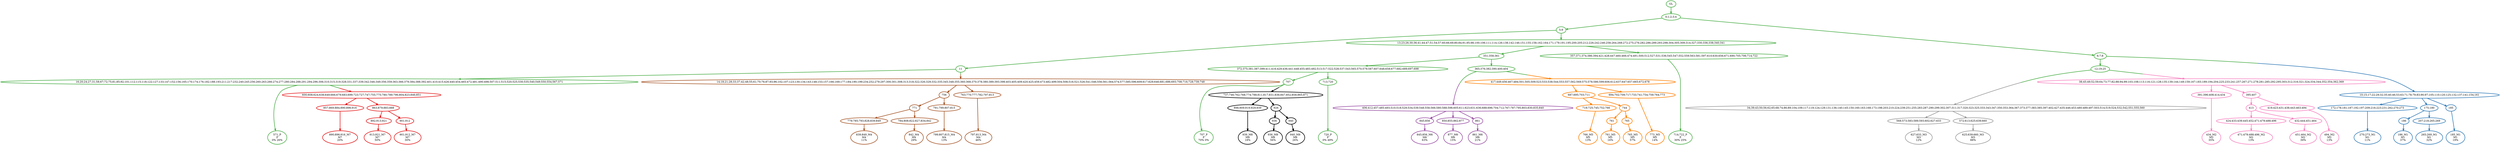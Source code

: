 digraph T {
	{
		rank=same
		83 [penwidth=3,colorscheme=set19,color=3,label="571_P\nP\n0% 26%"]
		78 [penwidth=3,colorscheme=set19,color=3,label="707_P\nP\n70% 0%"]
		76 [penwidth=3,colorscheme=set19,color=3,label="720_P\nP\n0% 49%"]
		74 [penwidth=3,colorscheme=set19,color=3,label="714;722_P\nP\n30% 25%"]
		71 [penwidth=3,colorscheme=set19,color=2,label="270;273_M1\nM1\n11%"]
		68 [penwidth=3,colorscheme=set19,color=2,label="186_M1\nM1\n37%"]
		66 [penwidth=3,colorscheme=set19,color=2,label="265;269_M1\nM1\n32%"]
		64 [penwidth=3,colorscheme=set19,color=2,label="185_M1\nM1\n19%"]
		61 [penwidth=3,colorscheme=set19,color=8,label="434_M2\nM2\n35%"]
		57 [penwidth=3,colorscheme=set19,color=8,label="471;479;488;496_M2\nM2\n13%"]
		55 [penwidth=3,colorscheme=set19,color=8,label="451;464_M2\nM2\n39%"]
		53 [penwidth=3,colorscheme=set19,color=8,label="494_M2\nM2\n13%"]
		51 [penwidth=3,colorscheme=set19,color=9,label="627;633_M3\nM3\n12%"]
		49 [penwidth=3,colorscheme=set19,color=9,label="625;639;660_M3\nM3\n88%"]
		45 [penwidth=3,colorscheme=set19,color=7,label="839;849_M4\nM4\n11%"]
		43 [penwidth=3,colorscheme=set19,color=7,label="842_M4\nM4\n29%"]
		41 [penwidth=3,colorscheme=set19,color=7,label="799;807;815_M4\nM4\n13%"]
		39 [penwidth=3,colorscheme=set19,color=7,label="797;813_M4\nM4\n46%"]
		35 [penwidth=3,colorscheme=set19,color=5,label="766_M5\nM5\n13%"]
		32 [penwidth=3,colorscheme=set19,color=5,label="761_M5\nM5\n16%"]
		30 [penwidth=3,colorscheme=set19,color=5,label="765_M5\nM5\n57%"]
		28 [penwidth=3,colorscheme=set19,color=5,label="773_M5\nM5\n14%"]
		26 [penwidth=3,colorscheme=set19,color=4,label="845;856_M6\nM6\n63%"]
		24 [penwidth=3,colorscheme=set19,color=4,label="877_M6\nM6\n15%"]
		22 [penwidth=3,colorscheme=set19,color=4,label="861_M6\nM6\n21%"]
		20 [penwidth=3,colorscheme=set19,color=1,label="890;896;916_M7\nM7\n20%"]
		17 [penwidth=3,colorscheme=set19,color=1,label="913;921_M7\nM7\n50%"]
		15 [penwidth=3,colorscheme=set19,color=1,label="901;912_M7\nM7\n30%"]
		13 [penwidth=3,colorscheme=set19,color=10,label="939_M8\nM8\n18%"]
		10 [penwidth=3,colorscheme=set19,color=10,label="936_M8\nM8\n56%"]
		8 [penwidth=3,colorscheme=set19,color=10,label="940_M8\nM8\n26%"]
	}
	88 [penwidth=3,colorscheme=set19,color=3,label="GL"]
	87 [penwidth=3,colorscheme=set19,color=3,label="0;1;2;3;4"]
	86 [penwidth=3,colorscheme=set19,color=3,label="5;9"]
	85 [penwidth=3,colorscheme=set19,color=3,label="11"]
	84 [penwidth=3,colorscheme=set19,color=3,label="16;20;24;27;31;58;67;72;75;81;85;92;101;112;115;118;122;127;133;147;152;156;165;170;174;176;182;188;193;211;217;232;240;245;256;260;263;266;274;277;280;284;288;291;294;296;306;310;315;319;328;331;337;339;342;346;349;356;359;363;366;379;384;388;392;401;410;415;426;440;454;465;472;481;490;498;507;511;515;520;525;530;535;540;549;550;554;567;571"]
	82 [penwidth=3,colorscheme=set19,color=3,label="13;23;26;30;36;41;44;47;51;54;57;60;66;69;80;84;91;95;98;100;106;111;114;126;138;142;146;151;155;158;162;164;171;179;191;195;200;205;212;226;242;246;258;264;268;272;275;276;282;286;289;293;298;304;305;309;314;327;330;336;338;340;341"]
	81 [penwidth=3,colorscheme=set19,color=3,label="351;358;361"]
	80 [penwidth=3,colorscheme=set19,color=3,label="372;375;381;387;399;411;416;429;436;441;448;455;483;492;513;517;522;528;537;543;565;570;579;587;607;648;658;677;682;689;697;698"]
	79 [penwidth=3,colorscheme=set19,color=3,label="707"]
	77 [penwidth=3,colorscheme=set19,color=3,label="713;720"]
	75 [penwidth=3,colorscheme=set19,color=3,label="357;371;374;386;394;421;428;447;460;466;474;491;500;512;527;531;536;545;547;552;559;563;581;597;610;630;656;671;690;705;706;714;722"]
	73 [penwidth=3,colorscheme=set19,color=3,label="6;7;8"]
	72 [penwidth=3,colorscheme=set19,color=2,label="172;178;181;187;192;197;209;216;223;231;262;270;273"]
	70 [penwidth=3,colorscheme=set19,color=2,label="175;180"]
	69 [penwidth=3,colorscheme=set19,color=2,label="186"]
	67 [penwidth=3,colorscheme=set19,color=2,label="207;218;265;269"]
	65 [penwidth=3,colorscheme=set19,color=2,label="185"]
	63 [penwidth=3,colorscheme=set19,color=3,label="12;19;25"]
	62 [penwidth=3,colorscheme=set19,color=8,label="391;396;408;414;434"]
	60 [penwidth=3,colorscheme=set19,color=8,label="395;407"]
	59 [penwidth=3,colorscheme=set19,color=8,label="413"]
	58 [penwidth=3,colorscheme=set19,color=8,label="424;433;439;445;452;471;479;488;496"]
	56 [penwidth=3,colorscheme=set19,color=8,label="432;444;451;464"]
	54 [penwidth=3,colorscheme=set19,color=8,label="419;423;431;438;443;463;494"]
	52 [penwidth=3,colorscheme=set19,color=9,label="568;573;583;589;593;602;627;633"]
	50 [penwidth=3,colorscheme=set19,color=9,label="572;613;625;639;660"]
	48 [penwidth=3,colorscheme=set19,color=7,label="756"]
	47 [penwidth=3,colorscheme=set19,color=7,label="771"]
	46 [penwidth=3,colorscheme=set19,color=7,label="779;785;793;828;839;849"]
	44 [penwidth=3,colorscheme=set19,color=7,label="784;808;822;827;834;842"]
	42 [penwidth=3,colorscheme=set19,color=7,label="791;799;807;815"]
	40 [penwidth=3,colorscheme=set19,color=7,label="763;770;777;782;797;813"]
	38 [penwidth=3,colorscheme=set19,color=3,label="365;376;382;390;400;404"]
	37 [penwidth=3,colorscheme=set19,color=5,label="687;695;703;711"]
	36 [penwidth=3,colorscheme=set19,color=5,label="719;725;745;752;766"]
	34 [penwidth=3,colorscheme=set19,color=5,label="744"]
	33 [penwidth=3,colorscheme=set19,color=5,label="761"]
	31 [penwidth=3,colorscheme=set19,color=5,label="765"]
	29 [penwidth=3,colorscheme=set19,color=5,label="694;702;709;717;733;741;754;759;764;773"]
	27 [penwidth=3,colorscheme=set19,color=4,label="845;856"]
	25 [penwidth=3,colorscheme=set19,color=4,label="850;855;862;877"]
	23 [penwidth=3,colorscheme=set19,color=4,label="861"]
	21 [penwidth=3,colorscheme=set19,color=1,label="857;869;884;890;896;916"]
	19 [penwidth=3,colorscheme=set19,color=1,label="863;879;883;888"]
	18 [penwidth=3,colorscheme=set19,color=1,label="892;913;921"]
	16 [penwidth=3,colorscheme=set19,color=1,label="901;912"]
	14 [penwidth=3,colorscheme=set19,color=10,label="898;909;919;929;939"]
	12 [penwidth=3,colorscheme=set19,color=10,label="926"]
	11 [penwidth=3,colorscheme=set19,color=10,label="936"]
	9 [penwidth=3,colorscheme=set19,color=10,label="940"]
	7 [penwidth=3,colorscheme=set19,color=10,label="737;746;762;768;774;788;811;817;831;836;847;852;858;865;871"]
	6 [penwidth=3,colorscheme=set19,color=1,label="600;608;624;638;649;666;679;683;699;723;727;747;755;775;780;789;796;804;823;846;851"]
	5 [penwidth=3,colorscheme=set19,color=4,label="406;412;457;485;493;510;518;529;534;539;548;558;566;580;588;598;605;611;623;631;636;688;696;704;712;767;787;795;803;830;835;840"]
	4 [penwidth=3,colorscheme=set19,color=5,label="417;449;456;467;484;501;505;509;523;533;538;544;553;557;562;569;575;578;586;599;606;612;637;647;657;665;672;678"]
	3 [penwidth=3,colorscheme=set19,color=7,label="14;18;21;28;33;37;42;48;55;61;70;76;87;93;96;102;107;123;130;134;143;148;153;157;166;169;177;184;190;199;234;252;279;297;300;301;308;313;318;322;326;329;332;335;345;348;355;360;368;370;378;380;389;393;398;403;405;409;420;425;459;473;482;499;504;508;516;521;526;541;546;556;561;564;574;577;585;596;609;617;629;646;681;686;693;708;716;728;739;748"]
	2 [penwidth=3,colorscheme=set19,color=9,label="34;39;43;50;56;62;65;68;74;86;89;104;109;117;119;124;129;131;136;140;145;150;160;163;168;173;198;203;210;224;239;251;255;283;287;290;299;302;307;311;317;320;323;325;333;343;347;350;353;364;367;373;377;383;385;397;402;427;435;446;453;480;489;497;503;514;519;524;532;542;551;555;560"]
	1 [penwidth=3,colorscheme=set19,color=8,label="38;45;49;52;59;64;73;77;82;88;94;99;103;108;113;116;121;128;135;139;144;149;159;167;183;189;194;204;225;233;241;257;267;271;278;281;285;292;295;303;312;316;321;324;334;344;352;354;362;369"]
	0 [penwidth=3,colorscheme=set19,color=2,label="10;15;17;22;29;32;35;40;46;53;63;71;78;79;83;90;97;105;110;120;125;132;137;141;154;161"]
	88 -> 87 [penwidth=3,colorscheme=set19,color=3]
	87 -> 86 [penwidth=3,colorscheme=set19,color=3]
	87 -> 73 [penwidth=3,colorscheme=set19,color=3]
	86 -> 85 [penwidth=3,colorscheme=set19,color=3]
	86 -> 82 [penwidth=3,colorscheme=set19,color=3]
	85 -> 84 [penwidth=3,colorscheme=set19,color=3]
	85 -> 3 [penwidth=3,colorscheme=set19,color="3;0.5:7"]
	84 -> 83 [penwidth=3,colorscheme=set19,color=3]
	84 -> 6 [penwidth=3,colorscheme=set19,color="3;0.5:1"]
	82 -> 75 [penwidth=3,colorscheme=set19,color=3]
	82 -> 81 [penwidth=3,colorscheme=set19,color=3]
	81 -> 80 [penwidth=3,colorscheme=set19,color=3]
	81 -> 38 [penwidth=3,colorscheme=set19,color=3]
	80 -> 79 [penwidth=3,colorscheme=set19,color=3]
	80 -> 77 [penwidth=3,colorscheme=set19,color=3]
	79 -> 78 [penwidth=3,colorscheme=set19,color=3]
	79 -> 7 [penwidth=3,colorscheme=set19,color="3;0.5:10"]
	77 -> 76 [penwidth=3,colorscheme=set19,color=3]
	75 -> 74 [penwidth=3,colorscheme=set19,color=3]
	73 -> 63 [penwidth=3,colorscheme=set19,color=3]
	73 -> 0 [penwidth=3,colorscheme=set19,color="3;0.5:2"]
	72 -> 71 [penwidth=3,colorscheme=set19,color=2]
	70 -> 69 [penwidth=3,colorscheme=set19,color=2]
	70 -> 67 [penwidth=3,colorscheme=set19,color=2]
	69 -> 68 [penwidth=3,colorscheme=set19,color=2]
	67 -> 66 [penwidth=3,colorscheme=set19,color=2]
	65 -> 64 [penwidth=3,colorscheme=set19,color=2]
	63 -> 2 [penwidth=3,colorscheme=set19,color="3;0.5:9"]
	63 -> 1 [penwidth=3,colorscheme=set19,color="3;0.5:8"]
	62 -> 61 [penwidth=3,colorscheme=set19,color=8]
	60 -> 59 [penwidth=3,colorscheme=set19,color=8]
	60 -> 54 [penwidth=3,colorscheme=set19,color=8]
	59 -> 56 [penwidth=3,colorscheme=set19,color=8]
	59 -> 58 [penwidth=3,colorscheme=set19,color=8]
	58 -> 57 [penwidth=3,colorscheme=set19,color=8]
	56 -> 55 [penwidth=3,colorscheme=set19,color=8]
	54 -> 53 [penwidth=3,colorscheme=set19,color=8]
	52 -> 51 [penwidth=3,colorscheme=set19,color=9]
	50 -> 49 [penwidth=3,colorscheme=set19,color=9]
	48 -> 47 [penwidth=3,colorscheme=set19,color=7]
	48 -> 42 [penwidth=3,colorscheme=set19,color=7]
	47 -> 44 [penwidth=3,colorscheme=set19,color=7]
	47 -> 46 [penwidth=3,colorscheme=set19,color=7]
	46 -> 45 [penwidth=3,colorscheme=set19,color=7]
	44 -> 43 [penwidth=3,colorscheme=set19,color=7]
	42 -> 41 [penwidth=3,colorscheme=set19,color=7]
	40 -> 39 [penwidth=3,colorscheme=set19,color=7]
	38 -> 5 [penwidth=3,colorscheme=set19,color="3;0.5:4"]
	38 -> 4 [penwidth=3,colorscheme=set19,color="3;0.5:5"]
	37 -> 34 [penwidth=3,colorscheme=set19,color=5]
	37 -> 36 [penwidth=3,colorscheme=set19,color=5]
	36 -> 35 [penwidth=3,colorscheme=set19,color=5]
	34 -> 33 [penwidth=3,colorscheme=set19,color=5]
	34 -> 31 [penwidth=3,colorscheme=set19,color=5]
	33 -> 32 [penwidth=3,colorscheme=set19,color=5]
	31 -> 30 [penwidth=3,colorscheme=set19,color=5]
	29 -> 28 [penwidth=3,colorscheme=set19,color=5]
	27 -> 26 [penwidth=3,colorscheme=set19,color=4]
	25 -> 24 [penwidth=3,colorscheme=set19,color=4]
	23 -> 22 [penwidth=3,colorscheme=set19,color=4]
	21 -> 20 [penwidth=3,colorscheme=set19,color=1]
	19 -> 16 [penwidth=3,colorscheme=set19,color=1]
	19 -> 18 [penwidth=3,colorscheme=set19,color=1]
	18 -> 17 [penwidth=3,colorscheme=set19,color=1]
	16 -> 15 [penwidth=3,colorscheme=set19,color=1]
	14 -> 13 [penwidth=3,colorscheme=set19,color=10]
	12 -> 11 [penwidth=3,colorscheme=set19,color=10]
	12 -> 9 [penwidth=3,colorscheme=set19,color=10]
	11 -> 10 [penwidth=3,colorscheme=set19,color=10]
	9 -> 8 [penwidth=3,colorscheme=set19,color=10]
	7 -> 14 [penwidth=3,colorscheme=set19,color=10]
	7 -> 12 [penwidth=3,colorscheme=set19,color=10]
	6 -> 21 [penwidth=3,colorscheme=set19,color=1]
	6 -> 19 [penwidth=3,colorscheme=set19,color=1]
	5 -> 27 [penwidth=3,colorscheme=set19,color=4]
	5 -> 25 [penwidth=3,colorscheme=set19,color=4]
	5 -> 23 [penwidth=3,colorscheme=set19,color=4]
	4 -> 37 [penwidth=3,colorscheme=set19,color=5]
	4 -> 29 [penwidth=3,colorscheme=set19,color=5]
	3 -> 48 [penwidth=3,colorscheme=set19,color=7]
	3 -> 40 [penwidth=3,colorscheme=set19,color=7]
	2 -> 52 [penwidth=3,colorscheme=set19,color=9]
	2 -> 50 [penwidth=3,colorscheme=set19,color=9]
	1 -> 62 [penwidth=3,colorscheme=set19,color=8]
	1 -> 60 [penwidth=3,colorscheme=set19,color=8]
	0 -> 72 [penwidth=3,colorscheme=set19,color=2]
	0 -> 70 [penwidth=3,colorscheme=set19,color=2]
	0 -> 65 [penwidth=3,colorscheme=set19,color=2]
}
